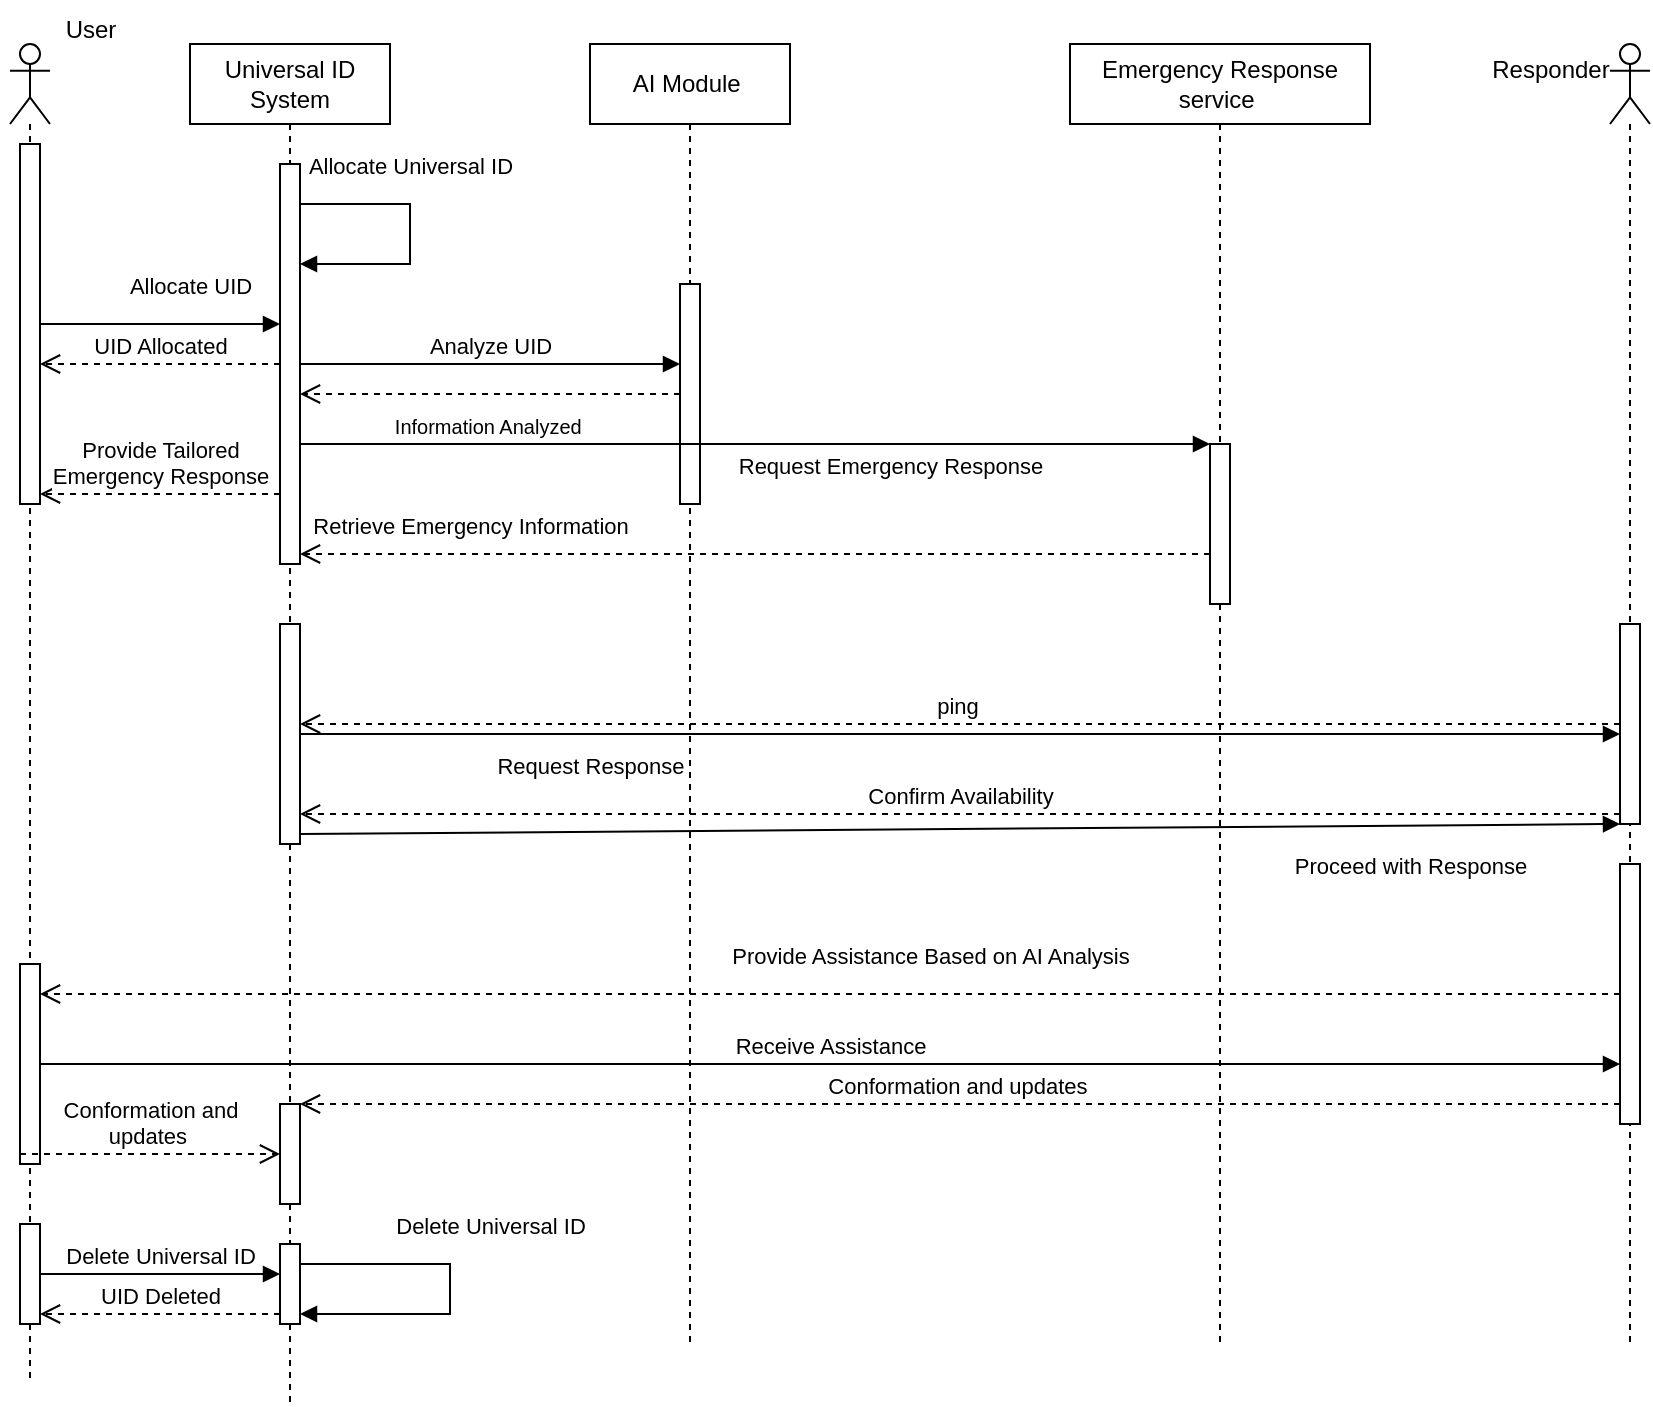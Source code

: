 <mxfile version="24.2.0" type="github">
  <diagram name="Page-1" id="MyoNyQ0nnHwNe6dcFmiM">
    <mxGraphModel dx="1041" dy="678" grid="1" gridSize="10" guides="1" tooltips="1" connect="1" arrows="1" fold="1" page="1" pageScale="1" pageWidth="850" pageHeight="1100" math="0" shadow="0">
      <root>
        <mxCell id="0" />
        <mxCell id="1" parent="0" />
        <mxCell id="eU1RFUQ6_G9lxaWs668X-1" value="" style="shape=umlLifeline;perimeter=lifelinePerimeter;whiteSpace=wrap;html=1;container=1;dropTarget=0;collapsible=0;recursiveResize=0;outlineConnect=0;portConstraint=eastwest;newEdgeStyle={&quot;curved&quot;:0,&quot;rounded&quot;:0};participant=umlActor;" vertex="1" parent="1">
          <mxGeometry x="20" y="50" width="20" height="670" as="geometry" />
        </mxCell>
        <mxCell id="eU1RFUQ6_G9lxaWs668X-5" value="" style="html=1;points=[[0,0,0,0,5],[0,1,0,0,-5],[1,0,0,0,5],[1,1,0,0,-5]];perimeter=orthogonalPerimeter;outlineConnect=0;targetShapes=umlLifeline;portConstraint=eastwest;newEdgeStyle={&quot;curved&quot;:0,&quot;rounded&quot;:0};" vertex="1" parent="eU1RFUQ6_G9lxaWs668X-1">
          <mxGeometry x="5" y="50" width="10" height="180" as="geometry" />
        </mxCell>
        <mxCell id="eU1RFUQ6_G9lxaWs668X-32" value="" style="html=1;points=[[0,0,0,0,5],[0,1,0,0,-5],[1,0,0,0,5],[1,1,0,0,-5]];perimeter=orthogonalPerimeter;outlineConnect=0;targetShapes=umlLifeline;portConstraint=eastwest;newEdgeStyle={&quot;curved&quot;:0,&quot;rounded&quot;:0};" vertex="1" parent="eU1RFUQ6_G9lxaWs668X-1">
          <mxGeometry x="5" y="460" width="10" height="100" as="geometry" />
        </mxCell>
        <mxCell id="eU1RFUQ6_G9lxaWs668X-39" value="" style="html=1;points=[[0,0,0,0,5],[0,1,0,0,-5],[1,0,0,0,5],[1,1,0,0,-5]];perimeter=orthogonalPerimeter;outlineConnect=0;targetShapes=umlLifeline;portConstraint=eastwest;newEdgeStyle={&quot;curved&quot;:0,&quot;rounded&quot;:0};" vertex="1" parent="eU1RFUQ6_G9lxaWs668X-1">
          <mxGeometry x="5" y="590" width="10" height="50" as="geometry" />
        </mxCell>
        <mxCell id="eU1RFUQ6_G9lxaWs668X-2" value="" style="shape=umlLifeline;perimeter=lifelinePerimeter;whiteSpace=wrap;html=1;container=1;dropTarget=0;collapsible=0;recursiveResize=0;outlineConnect=0;portConstraint=eastwest;newEdgeStyle={&quot;curved&quot;:0,&quot;rounded&quot;:0};participant=umlActor;" vertex="1" parent="1">
          <mxGeometry x="820" y="50" width="20" height="650" as="geometry" />
        </mxCell>
        <mxCell id="eU1RFUQ6_G9lxaWs668X-24" value="" style="html=1;points=[[0,0,0,0,5],[0,1,0,0,-5],[1,0,0,0,5],[1,1,0,0,-5]];perimeter=orthogonalPerimeter;outlineConnect=0;targetShapes=umlLifeline;portConstraint=eastwest;newEdgeStyle={&quot;curved&quot;:0,&quot;rounded&quot;:0};" vertex="1" parent="eU1RFUQ6_G9lxaWs668X-2">
          <mxGeometry x="5" y="290" width="10" height="100" as="geometry" />
        </mxCell>
        <mxCell id="eU1RFUQ6_G9lxaWs668X-34" value="" style="html=1;points=[[0,0,0,0,5],[0,1,0,0,-5],[1,0,0,0,5],[1,1,0,0,-5]];perimeter=orthogonalPerimeter;outlineConnect=0;targetShapes=umlLifeline;portConstraint=eastwest;newEdgeStyle={&quot;curved&quot;:0,&quot;rounded&quot;:0};" vertex="1" parent="eU1RFUQ6_G9lxaWs668X-2">
          <mxGeometry x="5" y="410" width="10" height="130" as="geometry" />
        </mxCell>
        <mxCell id="eU1RFUQ6_G9lxaWs668X-3" value="Universal ID System" style="shape=umlLifeline;perimeter=lifelinePerimeter;whiteSpace=wrap;html=1;container=1;dropTarget=0;collapsible=0;recursiveResize=0;outlineConnect=0;portConstraint=eastwest;newEdgeStyle={&quot;curved&quot;:0,&quot;rounded&quot;:0};" vertex="1" parent="1">
          <mxGeometry x="110" y="50" width="100" height="680" as="geometry" />
        </mxCell>
        <mxCell id="eU1RFUQ6_G9lxaWs668X-6" value="" style="html=1;points=[[0,0,0,0,5],[0,1,0,0,-5],[1,0,0,0,5],[1,1,0,0,-5]];perimeter=orthogonalPerimeter;outlineConnect=0;targetShapes=umlLifeline;portConstraint=eastwest;newEdgeStyle={&quot;curved&quot;:0,&quot;rounded&quot;:0};" vertex="1" parent="eU1RFUQ6_G9lxaWs668X-3">
          <mxGeometry x="45" y="60" width="10" height="200" as="geometry" />
        </mxCell>
        <mxCell id="eU1RFUQ6_G9lxaWs668X-10" value="Allocate Universal ID" style="html=1;verticalAlign=bottom;endArrow=block;curved=0;rounded=0;" edge="1" parent="eU1RFUQ6_G9lxaWs668X-3" source="eU1RFUQ6_G9lxaWs668X-6" target="eU1RFUQ6_G9lxaWs668X-6">
          <mxGeometry x="-0.214" y="-10" width="80" relative="1" as="geometry">
            <mxPoint x="80" y="100" as="sourcePoint" />
            <mxPoint x="110" y="150" as="targetPoint" />
            <Array as="points">
              <mxPoint x="110" y="80" />
              <mxPoint x="110" y="110" />
            </Array>
            <mxPoint x="10" y="-10" as="offset" />
          </mxGeometry>
        </mxCell>
        <mxCell id="eU1RFUQ6_G9lxaWs668X-15" value="" style="html=1;points=[[0,0,0,0,5],[0,1,0,0,-5],[1,0,0,0,5],[1,1,0,0,-5]];perimeter=orthogonalPerimeter;outlineConnect=0;targetShapes=umlLifeline;portConstraint=eastwest;newEdgeStyle={&quot;curved&quot;:0,&quot;rounded&quot;:0};" vertex="1" parent="eU1RFUQ6_G9lxaWs668X-3">
          <mxGeometry x="45" y="290" width="10" height="110" as="geometry" />
        </mxCell>
        <mxCell id="eU1RFUQ6_G9lxaWs668X-37" value="" style="html=1;points=[[0,0,0,0,5],[0,1,0,0,-5],[1,0,0,0,5],[1,1,0,0,-5]];perimeter=orthogonalPerimeter;outlineConnect=0;targetShapes=umlLifeline;portConstraint=eastwest;newEdgeStyle={&quot;curved&quot;:0,&quot;rounded&quot;:0};" vertex="1" parent="eU1RFUQ6_G9lxaWs668X-3">
          <mxGeometry x="45" y="530" width="10" height="50" as="geometry" />
        </mxCell>
        <mxCell id="eU1RFUQ6_G9lxaWs668X-41" value="" style="html=1;points=[[0,0,0,0,5],[0,1,0,0,-5],[1,0,0,0,5],[1,1,0,0,-5]];perimeter=orthogonalPerimeter;outlineConnect=0;targetShapes=umlLifeline;portConstraint=eastwest;newEdgeStyle={&quot;curved&quot;:0,&quot;rounded&quot;:0};" vertex="1" parent="eU1RFUQ6_G9lxaWs668X-3">
          <mxGeometry x="45" y="600" width="10" height="40" as="geometry" />
        </mxCell>
        <mxCell id="eU1RFUQ6_G9lxaWs668X-43" value="Delete Universal ID" style="html=1;verticalAlign=bottom;endArrow=block;curved=0;rounded=0;entryX=1;entryY=1;entryDx=0;entryDy=-5;entryPerimeter=0;" edge="1" parent="eU1RFUQ6_G9lxaWs668X-3" source="eU1RFUQ6_G9lxaWs668X-41" target="eU1RFUQ6_G9lxaWs668X-41">
          <mxGeometry x="-0.143" y="22" width="80" relative="1" as="geometry">
            <mxPoint x="70" y="610" as="sourcePoint" />
            <mxPoint x="70" y="640" as="targetPoint" />
            <Array as="points">
              <mxPoint x="130" y="610" />
              <mxPoint x="130" y="635" />
            </Array>
            <mxPoint x="-2" y="-10" as="offset" />
          </mxGeometry>
        </mxCell>
        <mxCell id="eU1RFUQ6_G9lxaWs668X-4" value="Allocate UID" style="html=1;verticalAlign=bottom;endArrow=block;curved=0;rounded=0;" edge="1" parent="1" source="eU1RFUQ6_G9lxaWs668X-5" target="eU1RFUQ6_G9lxaWs668X-6">
          <mxGeometry x="0.25" y="10" width="80" relative="1" as="geometry">
            <mxPoint x="80" y="140" as="sourcePoint" />
            <mxPoint x="130" y="150" as="targetPoint" />
            <mxPoint as="offset" />
          </mxGeometry>
        </mxCell>
        <mxCell id="eU1RFUQ6_G9lxaWs668X-7" value="UID Allocated" style="html=1;verticalAlign=bottom;endArrow=open;dashed=1;endSize=8;curved=0;rounded=0;" edge="1" parent="1" source="eU1RFUQ6_G9lxaWs668X-6" target="eU1RFUQ6_G9lxaWs668X-5">
          <mxGeometry relative="1" as="geometry">
            <mxPoint x="140" y="210" as="sourcePoint" />
            <mxPoint x="60" y="210" as="targetPoint" />
          </mxGeometry>
        </mxCell>
        <mxCell id="eU1RFUQ6_G9lxaWs668X-11" value="AI Module&amp;nbsp;" style="shape=umlLifeline;perimeter=lifelinePerimeter;whiteSpace=wrap;html=1;container=1;dropTarget=0;collapsible=0;recursiveResize=0;outlineConnect=0;portConstraint=eastwest;newEdgeStyle={&quot;curved&quot;:0,&quot;rounded&quot;:0};" vertex="1" parent="1">
          <mxGeometry x="310" y="50" width="100" height="650" as="geometry" />
        </mxCell>
        <mxCell id="eU1RFUQ6_G9lxaWs668X-16" value="" style="html=1;points=[[0,0,0,0,5],[0,1,0,0,-5],[1,0,0,0,5],[1,1,0,0,-5]];perimeter=orthogonalPerimeter;outlineConnect=0;targetShapes=umlLifeline;portConstraint=eastwest;newEdgeStyle={&quot;curved&quot;:0,&quot;rounded&quot;:0};" vertex="1" parent="eU1RFUQ6_G9lxaWs668X-11">
          <mxGeometry x="45" y="120" width="10" height="110" as="geometry" />
        </mxCell>
        <mxCell id="eU1RFUQ6_G9lxaWs668X-12" value="Emergency Response service&amp;nbsp;" style="shape=umlLifeline;perimeter=lifelinePerimeter;whiteSpace=wrap;html=1;container=1;dropTarget=0;collapsible=0;recursiveResize=0;outlineConnect=0;portConstraint=eastwest;newEdgeStyle={&quot;curved&quot;:0,&quot;rounded&quot;:0};" vertex="1" parent="1">
          <mxGeometry x="550" y="50" width="150" height="650" as="geometry" />
        </mxCell>
        <mxCell id="eU1RFUQ6_G9lxaWs668X-19" value="" style="html=1;points=[[0,0,0,0,5],[0,1,0,0,-5],[1,0,0,0,5],[1,1,0,0,-5]];perimeter=orthogonalPerimeter;outlineConnect=0;targetShapes=umlLifeline;portConstraint=eastwest;newEdgeStyle={&quot;curved&quot;:0,&quot;rounded&quot;:0};" vertex="1" parent="eU1RFUQ6_G9lxaWs668X-12">
          <mxGeometry x="70" y="200" width="10" height="80" as="geometry" />
        </mxCell>
        <mxCell id="eU1RFUQ6_G9lxaWs668X-13" value="Responder" style="text;html=1;align=center;verticalAlign=middle;resizable=0;points=[];autosize=1;strokeColor=none;fillColor=none;" vertex="1" parent="1">
          <mxGeometry x="750" y="48" width="80" height="30" as="geometry" />
        </mxCell>
        <mxCell id="eU1RFUQ6_G9lxaWs668X-14" value="User" style="text;html=1;align=center;verticalAlign=middle;resizable=0;points=[];autosize=1;strokeColor=none;fillColor=none;" vertex="1" parent="1">
          <mxGeometry x="35" y="28" width="50" height="30" as="geometry" />
        </mxCell>
        <mxCell id="eU1RFUQ6_G9lxaWs668X-17" value="Analyze UID" style="html=1;verticalAlign=bottom;endArrow=block;curved=0;rounded=0;" edge="1" parent="1" source="eU1RFUQ6_G9lxaWs668X-6" target="eU1RFUQ6_G9lxaWs668X-16">
          <mxGeometry width="80" relative="1" as="geometry">
            <mxPoint x="200" y="200" as="sourcePoint" />
            <mxPoint x="280" y="200" as="targetPoint" />
          </mxGeometry>
        </mxCell>
        <mxCell id="eU1RFUQ6_G9lxaWs668X-18" value="&lt;font style=&quot;font-size: 10px;&quot;&gt;Information Analyzed&amp;nbsp;&lt;/font&gt;" style="html=1;verticalAlign=bottom;endArrow=open;dashed=1;endSize=8;curved=0;rounded=0;" edge="1" parent="1" source="eU1RFUQ6_G9lxaWs668X-16" target="eU1RFUQ6_G9lxaWs668X-6">
          <mxGeometry y="25" relative="1" as="geometry">
            <mxPoint x="290" y="230" as="sourcePoint" />
            <mxPoint x="210" y="230" as="targetPoint" />
            <mxPoint as="offset" />
          </mxGeometry>
        </mxCell>
        <mxCell id="eU1RFUQ6_G9lxaWs668X-20" value="Request Emergency Response" style="html=1;verticalAlign=bottom;endArrow=block;curved=0;rounded=0;" edge="1" parent="1" source="eU1RFUQ6_G9lxaWs668X-6" target="eU1RFUQ6_G9lxaWs668X-19">
          <mxGeometry x="0.297" y="-20" width="80" relative="1" as="geometry">
            <mxPoint x="210" y="240" as="sourcePoint" />
            <mxPoint x="290" y="240" as="targetPoint" />
            <mxPoint as="offset" />
          </mxGeometry>
        </mxCell>
        <mxCell id="eU1RFUQ6_G9lxaWs668X-21" value="Retrieve Emergency Information" style="html=1;verticalAlign=bottom;endArrow=open;dashed=1;endSize=8;curved=0;rounded=0;entryX=1;entryY=1;entryDx=0;entryDy=-5;entryPerimeter=0;" edge="1" parent="1" source="eU1RFUQ6_G9lxaWs668X-19" target="eU1RFUQ6_G9lxaWs668X-6">
          <mxGeometry x="0.626" y="-5" relative="1" as="geometry">
            <mxPoint x="390" y="320" as="sourcePoint" />
            <mxPoint x="310" y="320" as="targetPoint" />
            <mxPoint as="offset" />
          </mxGeometry>
        </mxCell>
        <mxCell id="eU1RFUQ6_G9lxaWs668X-22" value="Provide Tailored &lt;br&gt;Emergency Response" style="html=1;verticalAlign=bottom;endArrow=open;dashed=1;endSize=8;curved=0;rounded=0;entryX=1;entryY=1;entryDx=0;entryDy=-5;entryPerimeter=0;" edge="1" parent="1" source="eU1RFUQ6_G9lxaWs668X-6" target="eU1RFUQ6_G9lxaWs668X-5">
          <mxGeometry relative="1" as="geometry">
            <mxPoint x="140" y="270" as="sourcePoint" />
            <mxPoint x="60" y="270" as="targetPoint" />
            <mxPoint as="offset" />
          </mxGeometry>
        </mxCell>
        <mxCell id="eU1RFUQ6_G9lxaWs668X-23" value="Request Response" style="html=1;verticalAlign=bottom;endArrow=block;curved=0;rounded=0;" edge="1" parent="1" source="eU1RFUQ6_G9lxaWs668X-15" target="eU1RFUQ6_G9lxaWs668X-24">
          <mxGeometry x="-0.561" y="-25" width="80" relative="1" as="geometry">
            <mxPoint x="190" y="360" as="sourcePoint" />
            <mxPoint x="780" y="350" as="targetPoint" />
            <mxPoint as="offset" />
          </mxGeometry>
        </mxCell>
        <mxCell id="eU1RFUQ6_G9lxaWs668X-25" value="ping&amp;nbsp;" style="html=1;verticalAlign=bottom;endArrow=open;dashed=1;endSize=8;curved=0;rounded=0;" edge="1" parent="1" source="eU1RFUQ6_G9lxaWs668X-24" target="eU1RFUQ6_G9lxaWs668X-15">
          <mxGeometry relative="1" as="geometry">
            <mxPoint x="260" y="350" as="sourcePoint" />
            <mxPoint x="180" y="350" as="targetPoint" />
          </mxGeometry>
        </mxCell>
        <mxCell id="eU1RFUQ6_G9lxaWs668X-30" value="Confirm Availability" style="html=1;verticalAlign=bottom;endArrow=open;dashed=1;endSize=8;curved=0;rounded=0;exitX=0;exitY=1;exitDx=0;exitDy=-5;exitPerimeter=0;" edge="1" parent="1" source="eU1RFUQ6_G9lxaWs668X-24" target="eU1RFUQ6_G9lxaWs668X-15">
          <mxGeometry relative="1" as="geometry">
            <mxPoint x="460" y="350" as="sourcePoint" />
            <mxPoint x="380" y="350" as="targetPoint" />
          </mxGeometry>
        </mxCell>
        <mxCell id="eU1RFUQ6_G9lxaWs668X-31" value="Proceed with Response" style="html=1;verticalAlign=bottom;endArrow=block;curved=0;rounded=0;exitX=1;exitY=1;exitDx=0;exitDy=-5;exitPerimeter=0;" edge="1" parent="1" source="eU1RFUQ6_G9lxaWs668X-15" target="eU1RFUQ6_G9lxaWs668X-24">
          <mxGeometry x="0.681" y="-29" width="80" relative="1" as="geometry">
            <mxPoint x="200" y="480" as="sourcePoint" />
            <mxPoint x="280" y="480" as="targetPoint" />
            <mxPoint as="offset" />
          </mxGeometry>
        </mxCell>
        <mxCell id="eU1RFUQ6_G9lxaWs668X-33" value="Provide Assistance Based on AI Analysis" style="html=1;verticalAlign=bottom;endArrow=open;dashed=1;endSize=8;curved=0;rounded=0;" edge="1" parent="1" source="eU1RFUQ6_G9lxaWs668X-34" target="eU1RFUQ6_G9lxaWs668X-32">
          <mxGeometry x="-0.127" y="-10" relative="1" as="geometry">
            <mxPoint x="780" y="500" as="sourcePoint" />
            <mxPoint x="40" y="500" as="targetPoint" />
            <mxPoint as="offset" />
          </mxGeometry>
        </mxCell>
        <mxCell id="eU1RFUQ6_G9lxaWs668X-35" value="Receive Assistance" style="html=1;verticalAlign=bottom;endArrow=block;curved=0;rounded=0;" edge="1" parent="1" source="eU1RFUQ6_G9lxaWs668X-32" target="eU1RFUQ6_G9lxaWs668X-34">
          <mxGeometry width="80" relative="1" as="geometry">
            <mxPoint x="50" y="550" as="sourcePoint" />
            <mxPoint x="130" y="550" as="targetPoint" />
          </mxGeometry>
        </mxCell>
        <mxCell id="eU1RFUQ6_G9lxaWs668X-36" value="Conformation and &lt;br&gt;updates&amp;nbsp;" style="html=1;verticalAlign=bottom;endArrow=open;dashed=1;endSize=8;curved=0;rounded=0;exitX=0;exitY=1;exitDx=0;exitDy=-5;exitPerimeter=0;" edge="1" parent="1" source="eU1RFUQ6_G9lxaWs668X-32" target="eU1RFUQ6_G9lxaWs668X-37">
          <mxGeometry relative="1" as="geometry">
            <mxPoint x="140" y="600" as="sourcePoint" />
            <mxPoint x="100" y="600" as="targetPoint" />
          </mxGeometry>
        </mxCell>
        <mxCell id="eU1RFUQ6_G9lxaWs668X-38" value="Conformation and updates&amp;nbsp;" style="html=1;verticalAlign=bottom;endArrow=open;dashed=1;endSize=8;curved=0;rounded=0;" edge="1" parent="1" source="eU1RFUQ6_G9lxaWs668X-34" target="eU1RFUQ6_G9lxaWs668X-37">
          <mxGeometry relative="1" as="geometry">
            <mxPoint x="710" y="600" as="sourcePoint" />
            <mxPoint x="630" y="600" as="targetPoint" />
          </mxGeometry>
        </mxCell>
        <mxCell id="eU1RFUQ6_G9lxaWs668X-40" value="Delete Universal ID" style="html=1;verticalAlign=bottom;endArrow=block;curved=0;rounded=0;" edge="1" parent="1" source="eU1RFUQ6_G9lxaWs668X-39" target="eU1RFUQ6_G9lxaWs668X-41">
          <mxGeometry width="80" relative="1" as="geometry">
            <mxPoint x="40" y="660" as="sourcePoint" />
            <mxPoint x="120" y="660" as="targetPoint" />
          </mxGeometry>
        </mxCell>
        <mxCell id="eU1RFUQ6_G9lxaWs668X-42" value="UID Deleted" style="html=1;verticalAlign=bottom;endArrow=open;dashed=1;endSize=8;curved=0;rounded=0;exitX=0;exitY=1;exitDx=0;exitDy=-5;exitPerimeter=0;entryX=1;entryY=1;entryDx=0;entryDy=-5;entryPerimeter=0;" edge="1" parent="1" source="eU1RFUQ6_G9lxaWs668X-41" target="eU1RFUQ6_G9lxaWs668X-39">
          <mxGeometry relative="1" as="geometry">
            <mxPoint x="130" y="680" as="sourcePoint" />
            <mxPoint x="50" y="680" as="targetPoint" />
          </mxGeometry>
        </mxCell>
      </root>
    </mxGraphModel>
  </diagram>
</mxfile>
